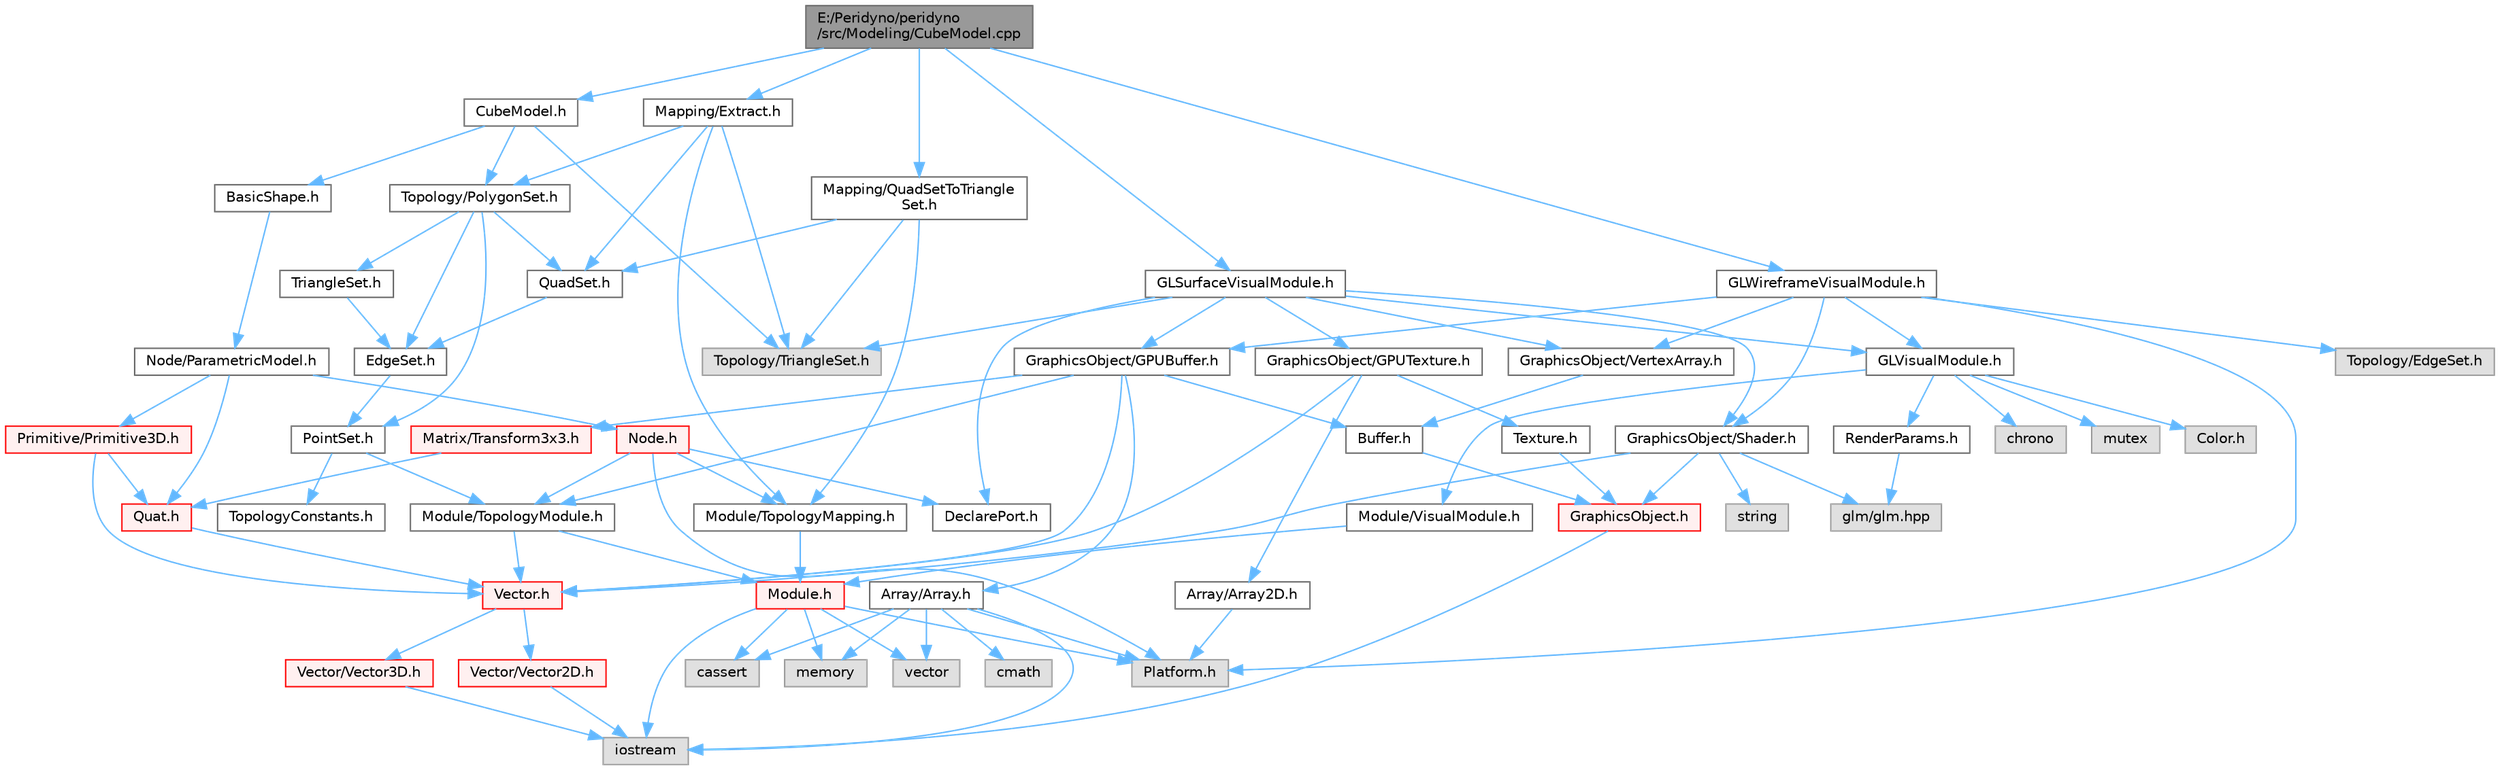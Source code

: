 digraph "E:/Peridyno/peridyno/src/Modeling/CubeModel.cpp"
{
 // LATEX_PDF_SIZE
  bgcolor="transparent";
  edge [fontname=Helvetica,fontsize=10,labelfontname=Helvetica,labelfontsize=10];
  node [fontname=Helvetica,fontsize=10,shape=box,height=0.2,width=0.4];
  Node1 [id="Node000001",label="E:/Peridyno/peridyno\l/src/Modeling/CubeModel.cpp",height=0.2,width=0.4,color="gray40", fillcolor="grey60", style="filled", fontcolor="black",tooltip=" "];
  Node1 -> Node2 [id="edge1_Node000001_Node000002",color="steelblue1",style="solid",tooltip=" "];
  Node2 [id="Node000002",label="CubeModel.h",height=0.2,width=0.4,color="grey40", fillcolor="white", style="filled",URL="$_cube_model_8h.html",tooltip=" "];
  Node2 -> Node3 [id="edge2_Node000002_Node000003",color="steelblue1",style="solid",tooltip=" "];
  Node3 [id="Node000003",label="BasicShape.h",height=0.2,width=0.4,color="grey40", fillcolor="white", style="filled",URL="$_basic_shape_8h.html",tooltip=" "];
  Node3 -> Node4 [id="edge3_Node000003_Node000004",color="steelblue1",style="solid",tooltip=" "];
  Node4 [id="Node000004",label="Node/ParametricModel.h",height=0.2,width=0.4,color="grey40", fillcolor="white", style="filled",URL="$_parametric_model_8h.html",tooltip=" "];
  Node4 -> Node5 [id="edge4_Node000004_Node000005",color="steelblue1",style="solid",tooltip=" "];
  Node5 [id="Node000005",label="Node.h",height=0.2,width=0.4,color="red", fillcolor="#FFF0F0", style="filled",URL="$_node_8h.html",tooltip=" "];
  Node5 -> Node9 [id="edge5_Node000005_Node000009",color="steelblue1",style="solid",tooltip=" "];
  Node9 [id="Node000009",label="Platform.h",height=0.2,width=0.4,color="grey60", fillcolor="#E0E0E0", style="filled",tooltip=" "];
  Node5 -> Node73 [id="edge6_Node000005_Node000073",color="steelblue1",style="solid",tooltip=" "];
  Node73 [id="Node000073",label="DeclarePort.h",height=0.2,width=0.4,color="grey40", fillcolor="white", style="filled",URL="$_declare_port_8h.html",tooltip=" "];
  Node5 -> Node75 [id="edge7_Node000005_Node000075",color="steelblue1",style="solid",tooltip=" "];
  Node75 [id="Node000075",label="Module/TopologyModule.h",height=0.2,width=0.4,color="grey40", fillcolor="white", style="filled",URL="$_topology_module_8h.html",tooltip=" "];
  Node75 -> Node33 [id="edge8_Node000075_Node000033",color="steelblue1",style="solid",tooltip=" "];
  Node33 [id="Node000033",label="Vector.h",height=0.2,width=0.4,color="red", fillcolor="#FFF0F0", style="filled",URL="$_vector_8h.html",tooltip=" "];
  Node33 -> Node34 [id="edge9_Node000033_Node000034",color="steelblue1",style="solid",tooltip=" "];
  Node34 [id="Node000034",label="Vector/Vector2D.h",height=0.2,width=0.4,color="red", fillcolor="#FFF0F0", style="filled",URL="$_vector2_d_8h.html",tooltip=" "];
  Node34 -> Node7 [id="edge10_Node000034_Node000007",color="steelblue1",style="solid",tooltip=" "];
  Node7 [id="Node000007",label="iostream",height=0.2,width=0.4,color="grey60", fillcolor="#E0E0E0", style="filled",tooltip=" "];
  Node33 -> Node40 [id="edge11_Node000033_Node000040",color="steelblue1",style="solid",tooltip=" "];
  Node40 [id="Node000040",label="Vector/Vector3D.h",height=0.2,width=0.4,color="red", fillcolor="#FFF0F0", style="filled",URL="$_vector3_d_8h.html",tooltip=" "];
  Node40 -> Node7 [id="edge12_Node000040_Node000007",color="steelblue1",style="solid",tooltip=" "];
  Node75 -> Node76 [id="edge13_Node000075_Node000076",color="steelblue1",style="solid",tooltip=" "];
  Node76 [id="Node000076",label="Module.h",height=0.2,width=0.4,color="red", fillcolor="#FFF0F0", style="filled",URL="$_module_8h.html",tooltip=" "];
  Node76 -> Node9 [id="edge14_Node000076_Node000009",color="steelblue1",style="solid",tooltip=" "];
  Node76 -> Node24 [id="edge15_Node000076_Node000024",color="steelblue1",style="solid",tooltip=" "];
  Node24 [id="Node000024",label="memory",height=0.2,width=0.4,color="grey60", fillcolor="#E0E0E0", style="filled",tooltip=" "];
  Node76 -> Node23 [id="edge16_Node000076_Node000023",color="steelblue1",style="solid",tooltip=" "];
  Node23 [id="Node000023",label="vector",height=0.2,width=0.4,color="grey60", fillcolor="#E0E0E0", style="filled",tooltip=" "];
  Node76 -> Node22 [id="edge17_Node000076_Node000022",color="steelblue1",style="solid",tooltip=" "];
  Node22 [id="Node000022",label="cassert",height=0.2,width=0.4,color="grey60", fillcolor="#E0E0E0", style="filled",tooltip=" "];
  Node76 -> Node7 [id="edge18_Node000076_Node000007",color="steelblue1",style="solid",tooltip=" "];
  Node5 -> Node95 [id="edge19_Node000005_Node000095",color="steelblue1",style="solid",tooltip=" "];
  Node95 [id="Node000095",label="Module/TopologyMapping.h",height=0.2,width=0.4,color="grey40", fillcolor="white", style="filled",URL="$_topology_mapping_8h.html",tooltip=" "];
  Node95 -> Node76 [id="edge20_Node000095_Node000076",color="steelblue1",style="solid",tooltip=" "];
  Node4 -> Node64 [id="edge21_Node000004_Node000064",color="steelblue1",style="solid",tooltip=" "];
  Node64 [id="Node000064",label="Quat.h",height=0.2,width=0.4,color="red", fillcolor="#FFF0F0", style="filled",URL="$_quat_8h.html",tooltip="Implementation of quaternion."];
  Node64 -> Node33 [id="edge22_Node000064_Node000033",color="steelblue1",style="solid",tooltip=" "];
  Node4 -> Node99 [id="edge23_Node000004_Node000099",color="steelblue1",style="solid",tooltip=" "];
  Node99 [id="Node000099",label="Primitive/Primitive3D.h",height=0.2,width=0.4,color="red", fillcolor="#FFF0F0", style="filled",URL="$_primitive3_d_8h.html",tooltip=" "];
  Node99 -> Node33 [id="edge24_Node000099_Node000033",color="steelblue1",style="solid",tooltip=" "];
  Node99 -> Node64 [id="edge25_Node000099_Node000064",color="steelblue1",style="solid",tooltip=" "];
  Node2 -> Node103 [id="edge26_Node000002_Node000103",color="steelblue1",style="solid",tooltip=" "];
  Node103 [id="Node000103",label="Topology/TriangleSet.h",height=0.2,width=0.4,color="grey60", fillcolor="#E0E0E0", style="filled",tooltip=" "];
  Node2 -> Node104 [id="edge27_Node000002_Node000104",color="steelblue1",style="solid",tooltip=" "];
  Node104 [id="Node000104",label="Topology/PolygonSet.h",height=0.2,width=0.4,color="grey40", fillcolor="white", style="filled",URL="$_polygon_set_8h.html",tooltip=" "];
  Node104 -> Node105 [id="edge28_Node000104_Node000105",color="steelblue1",style="solid",tooltip=" "];
  Node105 [id="Node000105",label="PointSet.h",height=0.2,width=0.4,color="grey40", fillcolor="white", style="filled",URL="$_cuda_2_topology_2_point_set_8h.html",tooltip=" "];
  Node105 -> Node106 [id="edge29_Node000105_Node000106",color="steelblue1",style="solid",tooltip=" "];
  Node106 [id="Node000106",label="TopologyConstants.h",height=0.2,width=0.4,color="grey40", fillcolor="white", style="filled",URL="$_topology_constants_8h.html",tooltip=" "];
  Node105 -> Node75 [id="edge30_Node000105_Node000075",color="steelblue1",style="solid",tooltip=" "];
  Node104 -> Node107 [id="edge31_Node000104_Node000107",color="steelblue1",style="solid",tooltip=" "];
  Node107 [id="Node000107",label="EdgeSet.h",height=0.2,width=0.4,color="grey40", fillcolor="white", style="filled",URL="$_cuda_2_topology_2_edge_set_8h.html",tooltip=" "];
  Node107 -> Node105 [id="edge32_Node000107_Node000105",color="steelblue1",style="solid",tooltip=" "];
  Node104 -> Node108 [id="edge33_Node000104_Node000108",color="steelblue1",style="solid",tooltip=" "];
  Node108 [id="Node000108",label="TriangleSet.h",height=0.2,width=0.4,color="grey40", fillcolor="white", style="filled",URL="$_cuda_2_topology_2_triangle_set_8h.html",tooltip=" "];
  Node108 -> Node107 [id="edge34_Node000108_Node000107",color="steelblue1",style="solid",tooltip=" "];
  Node104 -> Node109 [id="edge35_Node000104_Node000109",color="steelblue1",style="solid",tooltip=" "];
  Node109 [id="Node000109",label="QuadSet.h",height=0.2,width=0.4,color="grey40", fillcolor="white", style="filled",URL="$_quad_set_8h.html",tooltip=" "];
  Node109 -> Node107 [id="edge36_Node000109_Node000107",color="steelblue1",style="solid",tooltip=" "];
  Node1 -> Node110 [id="edge37_Node000001_Node000110",color="steelblue1",style="solid",tooltip=" "];
  Node110 [id="Node000110",label="GLSurfaceVisualModule.h",height=0.2,width=0.4,color="grey40", fillcolor="white", style="filled",URL="$_g_l_surface_visual_module_8h.html",tooltip=" "];
  Node110 -> Node73 [id="edge38_Node000110_Node000073",color="steelblue1",style="solid",tooltip=" "];
  Node110 -> Node103 [id="edge39_Node000110_Node000103",color="steelblue1",style="solid",tooltip=" "];
  Node110 -> Node111 [id="edge40_Node000110_Node000111",color="steelblue1",style="solid",tooltip=" "];
  Node111 [id="Node000111",label="GLVisualModule.h",height=0.2,width=0.4,color="grey40", fillcolor="white", style="filled",URL="$_g_l_visual_module_8h.html",tooltip=" "];
  Node111 -> Node112 [id="edge41_Node000111_Node000112",color="steelblue1",style="solid",tooltip=" "];
  Node112 [id="Node000112",label="chrono",height=0.2,width=0.4,color="grey60", fillcolor="#E0E0E0", style="filled",tooltip=" "];
  Node111 -> Node78 [id="edge42_Node000111_Node000078",color="steelblue1",style="solid",tooltip=" "];
  Node78 [id="Node000078",label="mutex",height=0.2,width=0.4,color="grey60", fillcolor="#E0E0E0", style="filled",tooltip=" "];
  Node111 -> Node113 [id="edge43_Node000111_Node000113",color="steelblue1",style="solid",tooltip=" "];
  Node113 [id="Node000113",label="Module/VisualModule.h",height=0.2,width=0.4,color="grey40", fillcolor="white", style="filled",URL="$_visual_module_8h.html",tooltip=" "];
  Node113 -> Node76 [id="edge44_Node000113_Node000076",color="steelblue1",style="solid",tooltip=" "];
  Node111 -> Node114 [id="edge45_Node000111_Node000114",color="steelblue1",style="solid",tooltip=" "];
  Node114 [id="Node000114",label="Color.h",height=0.2,width=0.4,color="grey60", fillcolor="#E0E0E0", style="filled",tooltip=" "];
  Node111 -> Node115 [id="edge46_Node000111_Node000115",color="steelblue1",style="solid",tooltip=" "];
  Node115 [id="Node000115",label="RenderParams.h",height=0.2,width=0.4,color="grey40", fillcolor="white", style="filled",URL="$_render_params_8h.html",tooltip=" "];
  Node115 -> Node68 [id="edge47_Node000115_Node000068",color="steelblue1",style="solid",tooltip=" "];
  Node68 [id="Node000068",label="glm/glm.hpp",height=0.2,width=0.4,color="grey60", fillcolor="#E0E0E0", style="filled",tooltip=" "];
  Node110 -> Node116 [id="edge48_Node000110_Node000116",color="steelblue1",style="solid",tooltip=" "];
  Node116 [id="Node000116",label="GraphicsObject/GPUBuffer.h",height=0.2,width=0.4,color="grey40", fillcolor="white", style="filled",URL="$_g_p_u_buffer_8h.html",tooltip=" "];
  Node116 -> Node117 [id="edge49_Node000116_Node000117",color="steelblue1",style="solid",tooltip=" "];
  Node117 [id="Node000117",label="Buffer.h",height=0.2,width=0.4,color="grey40", fillcolor="white", style="filled",URL="$_buffer_8h.html",tooltip=" "];
  Node117 -> Node118 [id="edge50_Node000117_Node000118",color="steelblue1",style="solid",tooltip=" "];
  Node118 [id="Node000118",label="GraphicsObject.h",height=0.2,width=0.4,color="red", fillcolor="#FFF0F0", style="filled",URL="$_graphics_object_8h.html",tooltip=" "];
  Node118 -> Node7 [id="edge51_Node000118_Node000007",color="steelblue1",style="solid",tooltip=" "];
  Node116 -> Node21 [id="edge52_Node000116_Node000021",color="steelblue1",style="solid",tooltip=" "];
  Node21 [id="Node000021",label="Array/Array.h",height=0.2,width=0.4,color="grey40", fillcolor="white", style="filled",URL="$_array_8h.html",tooltip=" "];
  Node21 -> Node9 [id="edge53_Node000021_Node000009",color="steelblue1",style="solid",tooltip=" "];
  Node21 -> Node22 [id="edge54_Node000021_Node000022",color="steelblue1",style="solid",tooltip=" "];
  Node21 -> Node23 [id="edge55_Node000021_Node000023",color="steelblue1",style="solid",tooltip=" "];
  Node21 -> Node7 [id="edge56_Node000021_Node000007",color="steelblue1",style="solid",tooltip=" "];
  Node21 -> Node24 [id="edge57_Node000021_Node000024",color="steelblue1",style="solid",tooltip=" "];
  Node21 -> Node25 [id="edge58_Node000021_Node000025",color="steelblue1",style="solid",tooltip=" "];
  Node25 [id="Node000025",label="cmath",height=0.2,width=0.4,color="grey60", fillcolor="#E0E0E0", style="filled",tooltip=" "];
  Node116 -> Node33 [id="edge59_Node000116_Node000033",color="steelblue1",style="solid",tooltip=" "];
  Node116 -> Node63 [id="edge60_Node000116_Node000063",color="steelblue1",style="solid",tooltip=" "];
  Node63 [id="Node000063",label="Matrix/Transform3x3.h",height=0.2,width=0.4,color="red", fillcolor="#FFF0F0", style="filled",URL="$_transform3x3_8h.html",tooltip=" "];
  Node63 -> Node64 [id="edge61_Node000063_Node000064",color="steelblue1",style="solid",tooltip=" "];
  Node116 -> Node75 [id="edge62_Node000116_Node000075",color="steelblue1",style="solid",tooltip=" "];
  Node110 -> Node119 [id="edge63_Node000110_Node000119",color="steelblue1",style="solid",tooltip=" "];
  Node119 [id="Node000119",label="GraphicsObject/GPUTexture.h",height=0.2,width=0.4,color="grey40", fillcolor="white", style="filled",URL="$_g_p_u_texture_8h.html",tooltip=" "];
  Node119 -> Node120 [id="edge64_Node000119_Node000120",color="steelblue1",style="solid",tooltip=" "];
  Node120 [id="Node000120",label="Texture.h",height=0.2,width=0.4,color="grey40", fillcolor="white", style="filled",URL="$_texture_8h.html",tooltip=" "];
  Node120 -> Node118 [id="edge65_Node000120_Node000118",color="steelblue1",style="solid",tooltip=" "];
  Node119 -> Node33 [id="edge66_Node000119_Node000033",color="steelblue1",style="solid",tooltip=" "];
  Node119 -> Node26 [id="edge67_Node000119_Node000026",color="steelblue1",style="solid",tooltip=" "];
  Node26 [id="Node000026",label="Array/Array2D.h",height=0.2,width=0.4,color="grey40", fillcolor="white", style="filled",URL="$_array2_d_8h.html",tooltip=" "];
  Node26 -> Node9 [id="edge68_Node000026_Node000009",color="steelblue1",style="solid",tooltip=" "];
  Node110 -> Node121 [id="edge69_Node000110_Node000121",color="steelblue1",style="solid",tooltip=" "];
  Node121 [id="Node000121",label="GraphicsObject/VertexArray.h",height=0.2,width=0.4,color="grey40", fillcolor="white", style="filled",URL="$_vertex_array_8h.html",tooltip=" "];
  Node121 -> Node117 [id="edge70_Node000121_Node000117",color="steelblue1",style="solid",tooltip=" "];
  Node110 -> Node122 [id="edge71_Node000110_Node000122",color="steelblue1",style="solid",tooltip=" "];
  Node122 [id="Node000122",label="GraphicsObject/Shader.h",height=0.2,width=0.4,color="grey40", fillcolor="white", style="filled",URL="$_shader_8h.html",tooltip=" "];
  Node122 -> Node118 [id="edge72_Node000122_Node000118",color="steelblue1",style="solid",tooltip=" "];
  Node122 -> Node12 [id="edge73_Node000122_Node000012",color="steelblue1",style="solid",tooltip=" "];
  Node12 [id="Node000012",label="string",height=0.2,width=0.4,color="grey60", fillcolor="#E0E0E0", style="filled",tooltip=" "];
  Node122 -> Node33 [id="edge74_Node000122_Node000033",color="steelblue1",style="solid",tooltip=" "];
  Node122 -> Node68 [id="edge75_Node000122_Node000068",color="steelblue1",style="solid",tooltip=" "];
  Node1 -> Node123 [id="edge76_Node000001_Node000123",color="steelblue1",style="solid",tooltip=" "];
  Node123 [id="Node000123",label="GLWireframeVisualModule.h",height=0.2,width=0.4,color="grey40", fillcolor="white", style="filled",URL="$_g_l_wireframe_visual_module_8h.html",tooltip=" "];
  Node123 -> Node9 [id="edge77_Node000123_Node000009",color="steelblue1",style="solid",tooltip=" "];
  Node123 -> Node124 [id="edge78_Node000123_Node000124",color="steelblue1",style="solid",tooltip=" "];
  Node124 [id="Node000124",label="Topology/EdgeSet.h",height=0.2,width=0.4,color="grey60", fillcolor="#E0E0E0", style="filled",tooltip=" "];
  Node123 -> Node111 [id="edge79_Node000123_Node000111",color="steelblue1",style="solid",tooltip=" "];
  Node123 -> Node116 [id="edge80_Node000123_Node000116",color="steelblue1",style="solid",tooltip=" "];
  Node123 -> Node121 [id="edge81_Node000123_Node000121",color="steelblue1",style="solid",tooltip=" "];
  Node123 -> Node122 [id="edge82_Node000123_Node000122",color="steelblue1",style="solid",tooltip=" "];
  Node1 -> Node125 [id="edge83_Node000001_Node000125",color="steelblue1",style="solid",tooltip=" "];
  Node125 [id="Node000125",label="Mapping/QuadSetToTriangle\lSet.h",height=0.2,width=0.4,color="grey40", fillcolor="white", style="filled",URL="$_quad_set_to_triangle_set_8h.html",tooltip=" "];
  Node125 -> Node95 [id="edge84_Node000125_Node000095",color="steelblue1",style="solid",tooltip=" "];
  Node125 -> Node109 [id="edge85_Node000125_Node000109",color="steelblue1",style="solid",tooltip=" "];
  Node125 -> Node103 [id="edge86_Node000125_Node000103",color="steelblue1",style="solid",tooltip=" "];
  Node1 -> Node126 [id="edge87_Node000001_Node000126",color="steelblue1",style="solid",tooltip=" "];
  Node126 [id="Node000126",label="Mapping/Extract.h",height=0.2,width=0.4,color="grey40", fillcolor="white", style="filled",URL="$_extract_8h.html",tooltip=" "];
  Node126 -> Node95 [id="edge88_Node000126_Node000095",color="steelblue1",style="solid",tooltip=" "];
  Node126 -> Node103 [id="edge89_Node000126_Node000103",color="steelblue1",style="solid",tooltip=" "];
  Node126 -> Node109 [id="edge90_Node000126_Node000109",color="steelblue1",style="solid",tooltip=" "];
  Node126 -> Node104 [id="edge91_Node000126_Node000104",color="steelblue1",style="solid",tooltip=" "];
}
